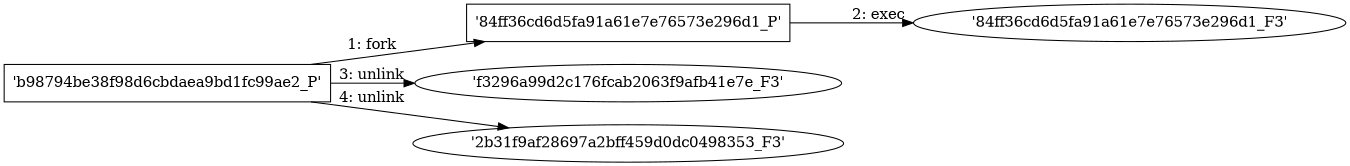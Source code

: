 digraph "D:\Learning\Paper\apt\基于CTI的攻击预警\Dataset\攻击图\ASGfromALLCTI\Vulnerability Spotlight Multiple vulnerabilities in Shimo VPN's helper tool.dot" {
rankdir="LR"
size="9"
fixedsize="false"
splines="true"
nodesep=0.3
ranksep=0
fontsize=10
overlap="scalexy"
engine= "neato"
	"'b98794be38f98d6cbdaea9bd1fc99ae2_P'" [node_type=Process shape=box]
	"'84ff36cd6d5fa91a61e7e76573e296d1_P'" [node_type=Process shape=box]
	"'b98794be38f98d6cbdaea9bd1fc99ae2_P'" -> "'84ff36cd6d5fa91a61e7e76573e296d1_P'" [label="1: fork"]
	"'84ff36cd6d5fa91a61e7e76573e296d1_P'" [node_type=Process shape=box]
	"'84ff36cd6d5fa91a61e7e76573e296d1_F3'" [node_type=File shape=ellipse]
	"'84ff36cd6d5fa91a61e7e76573e296d1_P'" -> "'84ff36cd6d5fa91a61e7e76573e296d1_F3'" [label="2: exec"]
	"'f3296a99d2c176fcab2063f9afb41e7e_F3'" [node_type=file shape=ellipse]
	"'b98794be38f98d6cbdaea9bd1fc99ae2_P'" [node_type=Process shape=box]
	"'b98794be38f98d6cbdaea9bd1fc99ae2_P'" -> "'f3296a99d2c176fcab2063f9afb41e7e_F3'" [label="3: unlink"]
	"'2b31f9af28697a2bff459d0dc0498353_F3'" [node_type=file shape=ellipse]
	"'b98794be38f98d6cbdaea9bd1fc99ae2_P'" [node_type=Process shape=box]
	"'b98794be38f98d6cbdaea9bd1fc99ae2_P'" -> "'2b31f9af28697a2bff459d0dc0498353_F3'" [label="4: unlink"]
}
